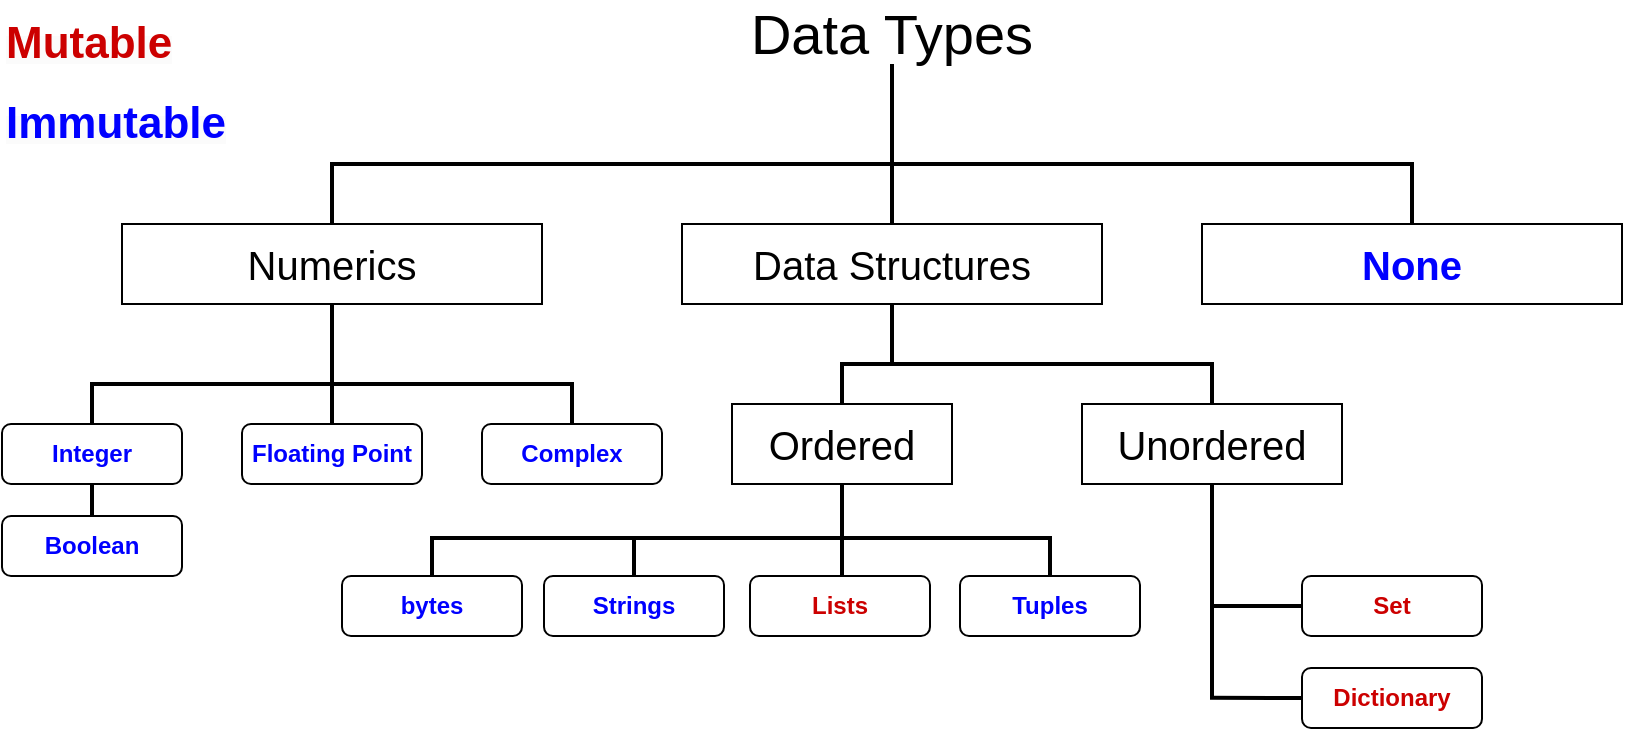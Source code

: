 <mxfile version="21.6.8" type="device">
  <diagram name="Page-1" id="ZqO1Vf14sX_mO_3u8_4U">
    <mxGraphModel dx="748" dy="789" grid="1" gridSize="10" guides="1" tooltips="1" connect="1" arrows="1" fold="1" page="1" pageScale="1" pageWidth="1100" pageHeight="850" background="#FFFFFF" math="0" shadow="0">
      <root>
        <mxCell id="0" />
        <mxCell id="1" parent="0" />
        <mxCell id="NBq2KwR3q2TsYHLd0rBU-1" value="&lt;font style=&quot;font-size: 28px;&quot;&gt;Data Types&lt;/font&gt;" style="text;html=1;strokeColor=none;fillColor=none;align=center;verticalAlign=middle;whiteSpace=wrap;rounded=0;" parent="1" vertex="1">
          <mxGeometry x="500" y="40" width="150" height="30" as="geometry" />
        </mxCell>
        <mxCell id="NBq2KwR3q2TsYHLd0rBU-2" value="" style="endArrow=none;html=1;rounded=0;entryX=0.5;entryY=1;entryDx=0;entryDy=0;strokeWidth=2;" parent="1" target="NBq2KwR3q2TsYHLd0rBU-1" edge="1">
          <mxGeometry width="50" height="50" relative="1" as="geometry">
            <mxPoint x="575" y="120" as="sourcePoint" />
            <mxPoint x="570" y="340" as="targetPoint" />
          </mxGeometry>
        </mxCell>
        <mxCell id="NBq2KwR3q2TsYHLd0rBU-3" value="&lt;font style=&quot;font-size: 20px;&quot;&gt;Numerics&lt;/font&gt;" style="rounded=0;whiteSpace=wrap;html=1;" parent="1" vertex="1">
          <mxGeometry x="190" y="150" width="210" height="40" as="geometry" />
        </mxCell>
        <mxCell id="NBq2KwR3q2TsYHLd0rBU-5" value="&lt;font style=&quot;font-size: 20px;&quot;&gt;Data Structures&lt;/font&gt;" style="rounded=0;whiteSpace=wrap;html=1;" parent="1" vertex="1">
          <mxGeometry x="470" y="150" width="210" height="40" as="geometry" />
        </mxCell>
        <mxCell id="NBq2KwR3q2TsYHLd0rBU-6" value="&lt;font color=&quot;#0000ff&quot; style=&quot;font-size: 20px;&quot;&gt;&lt;b&gt;None&lt;/b&gt;&lt;/font&gt;" style="rounded=0;whiteSpace=wrap;html=1;" parent="1" vertex="1">
          <mxGeometry x="730" y="150" width="210" height="40" as="geometry" />
        </mxCell>
        <mxCell id="NBq2KwR3q2TsYHLd0rBU-7" value="" style="endArrow=none;html=1;rounded=0;strokeWidth=2;" parent="1" edge="1">
          <mxGeometry width="50" height="50" relative="1" as="geometry">
            <mxPoint x="294" y="120" as="sourcePoint" />
            <mxPoint x="575" y="120" as="targetPoint" />
          </mxGeometry>
        </mxCell>
        <mxCell id="NBq2KwR3q2TsYHLd0rBU-8" value="" style="endArrow=none;html=1;rounded=0;strokeWidth=2;" parent="1" edge="1">
          <mxGeometry width="50" height="50" relative="1" as="geometry">
            <mxPoint x="575" y="120" as="sourcePoint" />
            <mxPoint x="836" y="120" as="targetPoint" />
          </mxGeometry>
        </mxCell>
        <mxCell id="NBq2KwR3q2TsYHLd0rBU-9" value="" style="endArrow=none;html=1;rounded=0;exitX=0.5;exitY=0;exitDx=0;exitDy=0;strokeWidth=2;" parent="1" source="NBq2KwR3q2TsYHLd0rBU-3" edge="1">
          <mxGeometry width="50" height="50" relative="1" as="geometry">
            <mxPoint x="490" y="380" as="sourcePoint" />
            <mxPoint x="295" y="120" as="targetPoint" />
          </mxGeometry>
        </mxCell>
        <mxCell id="NBq2KwR3q2TsYHLd0rBU-10" value="" style="endArrow=none;html=1;rounded=0;exitX=0.5;exitY=0;exitDx=0;exitDy=0;strokeWidth=2;" parent="1" edge="1">
          <mxGeometry width="50" height="50" relative="1" as="geometry">
            <mxPoint x="575" y="150" as="sourcePoint" />
            <mxPoint x="575" y="120" as="targetPoint" />
          </mxGeometry>
        </mxCell>
        <mxCell id="NBq2KwR3q2TsYHLd0rBU-11" value="" style="endArrow=none;html=1;rounded=0;strokeWidth=2;exitX=0.5;exitY=0;exitDx=0;exitDy=0;" parent="1" source="NBq2KwR3q2TsYHLd0rBU-6" edge="1">
          <mxGeometry width="50" height="50" relative="1" as="geometry">
            <mxPoint x="585" y="160" as="sourcePoint" />
            <mxPoint x="835" y="120" as="targetPoint" />
          </mxGeometry>
        </mxCell>
        <mxCell id="NBq2KwR3q2TsYHLd0rBU-12" value="" style="endArrow=none;html=1;rounded=0;strokeWidth=2;entryX=0.5;entryY=1;entryDx=0;entryDy=0;" parent="1" target="NBq2KwR3q2TsYHLd0rBU-3" edge="1">
          <mxGeometry width="50" height="50" relative="1" as="geometry">
            <mxPoint x="295" y="230" as="sourcePoint" />
            <mxPoint x="250" y="210" as="targetPoint" />
          </mxGeometry>
        </mxCell>
        <mxCell id="NBq2KwR3q2TsYHLd0rBU-14" value="&lt;b&gt;&lt;font color=&quot;#0000ff&quot;&gt;Integer&lt;/font&gt;&lt;/b&gt;" style="rounded=1;whiteSpace=wrap;html=1;" parent="1" vertex="1">
          <mxGeometry x="130" y="250" width="90" height="30" as="geometry" />
        </mxCell>
        <mxCell id="NBq2KwR3q2TsYHLd0rBU-15" value="&lt;b&gt;&lt;font color=&quot;#0000ff&quot;&gt;Floating Point&lt;/font&gt;&lt;/b&gt;" style="rounded=1;whiteSpace=wrap;html=1;" parent="1" vertex="1">
          <mxGeometry x="250" y="250" width="90" height="30" as="geometry" />
        </mxCell>
        <mxCell id="NBq2KwR3q2TsYHLd0rBU-16" value="&lt;b&gt;&lt;font color=&quot;#0000ff&quot;&gt;Complex&lt;/font&gt;&lt;/b&gt;" style="rounded=1;whiteSpace=wrap;html=1;" parent="1" vertex="1">
          <mxGeometry x="370" y="250" width="90" height="30" as="geometry" />
        </mxCell>
        <mxCell id="NBq2KwR3q2TsYHLd0rBU-17" value="&lt;b&gt;&lt;font color=&quot;#0000ff&quot;&gt;Boolean&lt;/font&gt;&lt;/b&gt;" style="rounded=1;whiteSpace=wrap;html=1;" parent="1" vertex="1">
          <mxGeometry x="130" y="296" width="90" height="30" as="geometry" />
        </mxCell>
        <mxCell id="NBq2KwR3q2TsYHLd0rBU-18" value="" style="endArrow=none;html=1;rounded=0;strokeWidth=2;" parent="1" edge="1">
          <mxGeometry width="50" height="50" relative="1" as="geometry">
            <mxPoint x="174" y="230" as="sourcePoint" />
            <mxPoint x="416" y="230" as="targetPoint" />
          </mxGeometry>
        </mxCell>
        <mxCell id="NBq2KwR3q2TsYHLd0rBU-19" value="" style="endArrow=none;html=1;rounded=0;strokeWidth=2;exitX=0.5;exitY=0;exitDx=0;exitDy=0;" parent="1" source="NBq2KwR3q2TsYHLd0rBU-15" edge="1">
          <mxGeometry width="50" height="50" relative="1" as="geometry">
            <mxPoint x="305" y="240" as="sourcePoint" />
            <mxPoint x="295" y="230" as="targetPoint" />
          </mxGeometry>
        </mxCell>
        <mxCell id="NBq2KwR3q2TsYHLd0rBU-20" value="" style="endArrow=none;html=1;rounded=0;strokeWidth=2;exitX=0.5;exitY=0;exitDx=0;exitDy=0;" parent="1" source="NBq2KwR3q2TsYHLd0rBU-16" edge="1">
          <mxGeometry width="50" height="50" relative="1" as="geometry">
            <mxPoint x="305" y="260" as="sourcePoint" />
            <mxPoint x="415" y="230" as="targetPoint" />
          </mxGeometry>
        </mxCell>
        <mxCell id="NBq2KwR3q2TsYHLd0rBU-21" value="" style="endArrow=none;html=1;rounded=0;strokeWidth=2;exitX=0.5;exitY=0;exitDx=0;exitDy=0;" parent="1" source="NBq2KwR3q2TsYHLd0rBU-14" edge="1">
          <mxGeometry width="50" height="50" relative="1" as="geometry">
            <mxPoint x="425" y="260" as="sourcePoint" />
            <mxPoint x="175" y="230" as="targetPoint" />
          </mxGeometry>
        </mxCell>
        <mxCell id="NBq2KwR3q2TsYHLd0rBU-22" value="" style="endArrow=none;html=1;rounded=0;strokeWidth=2;exitX=0.5;exitY=0;exitDx=0;exitDy=0;entryX=0.5;entryY=1;entryDx=0;entryDy=0;" parent="1" source="NBq2KwR3q2TsYHLd0rBU-17" target="NBq2KwR3q2TsYHLd0rBU-14" edge="1">
          <mxGeometry width="50" height="50" relative="1" as="geometry">
            <mxPoint x="185" y="260" as="sourcePoint" />
            <mxPoint x="185" y="240" as="targetPoint" />
          </mxGeometry>
        </mxCell>
        <mxCell id="NBq2KwR3q2TsYHLd0rBU-23" value="&lt;font style=&quot;font-size: 20px;&quot;&gt;Ordered&lt;/font&gt;" style="rounded=0;whiteSpace=wrap;html=1;" parent="1" vertex="1">
          <mxGeometry x="495" y="240" width="110" height="40" as="geometry" />
        </mxCell>
        <mxCell id="NBq2KwR3q2TsYHLd0rBU-24" value="&lt;font style=&quot;font-size: 20px;&quot;&gt;Unordered&lt;/font&gt;" style="rounded=0;whiteSpace=wrap;html=1;" parent="1" vertex="1">
          <mxGeometry x="670" y="240" width="130" height="40" as="geometry" />
        </mxCell>
        <mxCell id="NBq2KwR3q2TsYHLd0rBU-25" value="" style="endArrow=none;html=1;rounded=0;strokeWidth=2;" parent="1" edge="1">
          <mxGeometry width="50" height="50" relative="1" as="geometry">
            <mxPoint x="549" y="220" as="sourcePoint" />
            <mxPoint x="736" y="220" as="targetPoint" />
          </mxGeometry>
        </mxCell>
        <mxCell id="NBq2KwR3q2TsYHLd0rBU-26" value="" style="endArrow=none;html=1;rounded=0;strokeWidth=2;exitX=0.5;exitY=0;exitDx=0;exitDy=0;" parent="1" source="NBq2KwR3q2TsYHLd0rBU-23" edge="1">
          <mxGeometry width="50" height="50" relative="1" as="geometry">
            <mxPoint x="425" y="260" as="sourcePoint" />
            <mxPoint x="550" y="220" as="targetPoint" />
          </mxGeometry>
        </mxCell>
        <mxCell id="NBq2KwR3q2TsYHLd0rBU-27" value="" style="endArrow=none;html=1;rounded=0;strokeWidth=2;exitX=0.5;exitY=0;exitDx=0;exitDy=0;" parent="1" source="NBq2KwR3q2TsYHLd0rBU-24" edge="1">
          <mxGeometry width="50" height="50" relative="1" as="geometry">
            <mxPoint x="560" y="250" as="sourcePoint" />
            <mxPoint x="735" y="220" as="targetPoint" />
          </mxGeometry>
        </mxCell>
        <mxCell id="NBq2KwR3q2TsYHLd0rBU-28" value="" style="endArrow=none;html=1;rounded=0;strokeWidth=2;entryX=0.5;entryY=1;entryDx=0;entryDy=0;" parent="1" target="NBq2KwR3q2TsYHLd0rBU-5" edge="1">
          <mxGeometry width="50" height="50" relative="1" as="geometry">
            <mxPoint x="575" y="220" as="sourcePoint" />
            <mxPoint x="750" y="230" as="targetPoint" />
          </mxGeometry>
        </mxCell>
        <mxCell id="NBq2KwR3q2TsYHLd0rBU-29" value="&lt;b&gt;&lt;font color=&quot;#0000ff&quot;&gt;Strings&lt;/font&gt;&lt;/b&gt;" style="rounded=1;whiteSpace=wrap;html=1;" parent="1" vertex="1">
          <mxGeometry x="401" y="326" width="90" height="30" as="geometry" />
        </mxCell>
        <mxCell id="NBq2KwR3q2TsYHLd0rBU-30" value="&lt;b&gt;&lt;font color=&quot;#cc0000&quot;&gt;Lists&lt;/font&gt;&lt;/b&gt;" style="rounded=1;whiteSpace=wrap;html=1;" parent="1" vertex="1">
          <mxGeometry x="504" y="326" width="90" height="30" as="geometry" />
        </mxCell>
        <mxCell id="NBq2KwR3q2TsYHLd0rBU-31" value="&lt;b&gt;&lt;font color=&quot;#0000ff&quot;&gt;Tuples&lt;/font&gt;&lt;/b&gt;" style="rounded=1;whiteSpace=wrap;html=1;" parent="1" vertex="1">
          <mxGeometry x="609" y="326" width="90" height="30" as="geometry" />
        </mxCell>
        <mxCell id="NBq2KwR3q2TsYHLd0rBU-32" value="" style="endArrow=none;html=1;rounded=0;strokeWidth=2;" parent="1" edge="1">
          <mxGeometry width="50" height="50" relative="1" as="geometry">
            <mxPoint x="344" y="307" as="sourcePoint" />
            <mxPoint x="655" y="307" as="targetPoint" />
          </mxGeometry>
        </mxCell>
        <mxCell id="NBq2KwR3q2TsYHLd0rBU-33" value="" style="endArrow=none;html=1;rounded=0;strokeWidth=2;entryX=0.5;entryY=1;entryDx=0;entryDy=0;" parent="1" edge="1">
          <mxGeometry width="50" height="50" relative="1" as="geometry">
            <mxPoint x="550" y="308" as="sourcePoint" />
            <mxPoint x="550" y="280" as="targetPoint" />
          </mxGeometry>
        </mxCell>
        <mxCell id="NBq2KwR3q2TsYHLd0rBU-34" value="" style="endArrow=none;html=1;rounded=0;strokeWidth=2;" parent="1" edge="1">
          <mxGeometry width="50" height="50" relative="1" as="geometry">
            <mxPoint x="550" y="326" as="sourcePoint" />
            <mxPoint x="550" y="308" as="targetPoint" />
          </mxGeometry>
        </mxCell>
        <mxCell id="NBq2KwR3q2TsYHLd0rBU-35" value="" style="endArrow=none;html=1;rounded=0;strokeWidth=2;exitX=0.5;exitY=0;exitDx=0;exitDy=0;" parent="1" source="NBq2KwR3q2TsYHLd0rBU-31" edge="1">
          <mxGeometry width="50" height="50" relative="1" as="geometry">
            <mxPoint x="560" y="336" as="sourcePoint" />
            <mxPoint x="654" y="306" as="targetPoint" />
          </mxGeometry>
        </mxCell>
        <mxCell id="NBq2KwR3q2TsYHLd0rBU-36" value="" style="endArrow=none;html=1;rounded=0;strokeWidth=2;exitX=0.5;exitY=0;exitDx=0;exitDy=0;" parent="1" source="NBq2KwR3q2TsYHLd0rBU-29" edge="1">
          <mxGeometry width="50" height="50" relative="1" as="geometry">
            <mxPoint x="570" y="346" as="sourcePoint" />
            <mxPoint x="446" y="307" as="targetPoint" />
          </mxGeometry>
        </mxCell>
        <mxCell id="NBq2KwR3q2TsYHLd0rBU-37" value="&lt;b&gt;&lt;font color=&quot;#cc0000&quot;&gt;Set&lt;/font&gt;&lt;/b&gt;" style="rounded=1;whiteSpace=wrap;html=1;" parent="1" vertex="1">
          <mxGeometry x="780" y="326" width="90" height="30" as="geometry" />
        </mxCell>
        <mxCell id="NBq2KwR3q2TsYHLd0rBU-38" value="&lt;b style=&quot;border-color: var(--border-color);&quot;&gt;&lt;font style=&quot;border-color: var(--border-color);&quot; color=&quot;#cc0000&quot;&gt;Dictionary&lt;/font&gt;&lt;/b&gt;" style="rounded=1;whiteSpace=wrap;html=1;" parent="1" vertex="1">
          <mxGeometry x="780" y="372" width="90" height="30" as="geometry" />
        </mxCell>
        <mxCell id="NBq2KwR3q2TsYHLd0rBU-39" value="" style="endArrow=none;html=1;rounded=0;strokeWidth=2;entryX=0.5;entryY=1;entryDx=0;entryDy=0;" parent="1" target="NBq2KwR3q2TsYHLd0rBU-24" edge="1">
          <mxGeometry width="50" height="50" relative="1" as="geometry">
            <mxPoint x="735" y="387" as="sourcePoint" />
            <mxPoint x="560" y="290" as="targetPoint" />
          </mxGeometry>
        </mxCell>
        <mxCell id="NBq2KwR3q2TsYHLd0rBU-40" value="" style="endArrow=none;html=1;rounded=0;strokeWidth=2;" parent="1" edge="1">
          <mxGeometry width="50" height="50" relative="1" as="geometry">
            <mxPoint x="734" y="341" as="sourcePoint" />
            <mxPoint x="780" y="341" as="targetPoint" />
          </mxGeometry>
        </mxCell>
        <mxCell id="NBq2KwR3q2TsYHLd0rBU-41" value="" style="endArrow=none;html=1;rounded=0;strokeWidth=2;entryX=0;entryY=0.5;entryDx=0;entryDy=0;" parent="1" target="NBq2KwR3q2TsYHLd0rBU-38" edge="1">
          <mxGeometry width="50" height="50" relative="1" as="geometry">
            <mxPoint x="734" y="386.91" as="sourcePoint" />
            <mxPoint x="778" y="387" as="targetPoint" />
          </mxGeometry>
        </mxCell>
        <mxCell id="NBq2KwR3q2TsYHLd0rBU-42" value="&lt;b style=&quot;border-color: var(--border-color); color: rgb(0, 0, 0); font-family: Helvetica; font-style: normal; font-variant-ligatures: normal; font-variant-caps: normal; letter-spacing: normal; orphans: 2; text-align: center; text-indent: 0px; text-transform: none; widows: 2; word-spacing: 0px; -webkit-text-stroke-width: 0px; background-color: rgb(251, 251, 251); text-decoration-thickness: initial; text-decoration-style: initial; text-decoration-color: initial;&quot;&gt;&lt;font color=&quot;#cc0000&quot; style=&quot;border-color: var(--border-color); font-size: 22px;&quot;&gt;Mutable&lt;/font&gt;&lt;/b&gt;" style="text;whiteSpace=wrap;html=1;" parent="1" vertex="1">
          <mxGeometry x="130" y="40" width="100" height="40" as="geometry" />
        </mxCell>
        <mxCell id="NBq2KwR3q2TsYHLd0rBU-43" value="&lt;b style=&quot;border-color: var(--border-color); font-family: Helvetica; font-style: normal; font-variant-ligatures: normal; font-variant-caps: normal; letter-spacing: normal; orphans: 2; text-align: center; text-indent: 0px; text-transform: none; widows: 2; word-spacing: 0px; -webkit-text-stroke-width: 0px; background-color: rgb(251, 251, 251); text-decoration-thickness: initial; text-decoration-style: initial; text-decoration-color: initial;&quot;&gt;&lt;font color=&quot;#0000ff&quot; style=&quot;border-color: var(--border-color); font-size: 22px;&quot;&gt;Immutable&lt;/font&gt;&lt;/b&gt;" style="text;whiteSpace=wrap;html=1;" parent="1" vertex="1">
          <mxGeometry x="130" y="80" width="100" height="40" as="geometry" />
        </mxCell>
        <mxCell id="7dDRn7yS31ltvPXLR6eT-1" value="&lt;b&gt;&lt;font color=&quot;#0000ff&quot;&gt;bytes&lt;/font&gt;&lt;/b&gt;" style="rounded=1;whiteSpace=wrap;html=1;" parent="1" vertex="1">
          <mxGeometry x="300" y="326" width="90" height="30" as="geometry" />
        </mxCell>
        <mxCell id="7dDRn7yS31ltvPXLR6eT-2" value="" style="endArrow=none;html=1;rounded=0;strokeWidth=2;exitX=0.5;exitY=0;exitDx=0;exitDy=0;" parent="1" source="7dDRn7yS31ltvPXLR6eT-1" edge="1">
          <mxGeometry width="50" height="50" relative="1" as="geometry">
            <mxPoint x="456" y="336" as="sourcePoint" />
            <mxPoint x="345" y="307" as="targetPoint" />
          </mxGeometry>
        </mxCell>
      </root>
    </mxGraphModel>
  </diagram>
</mxfile>
